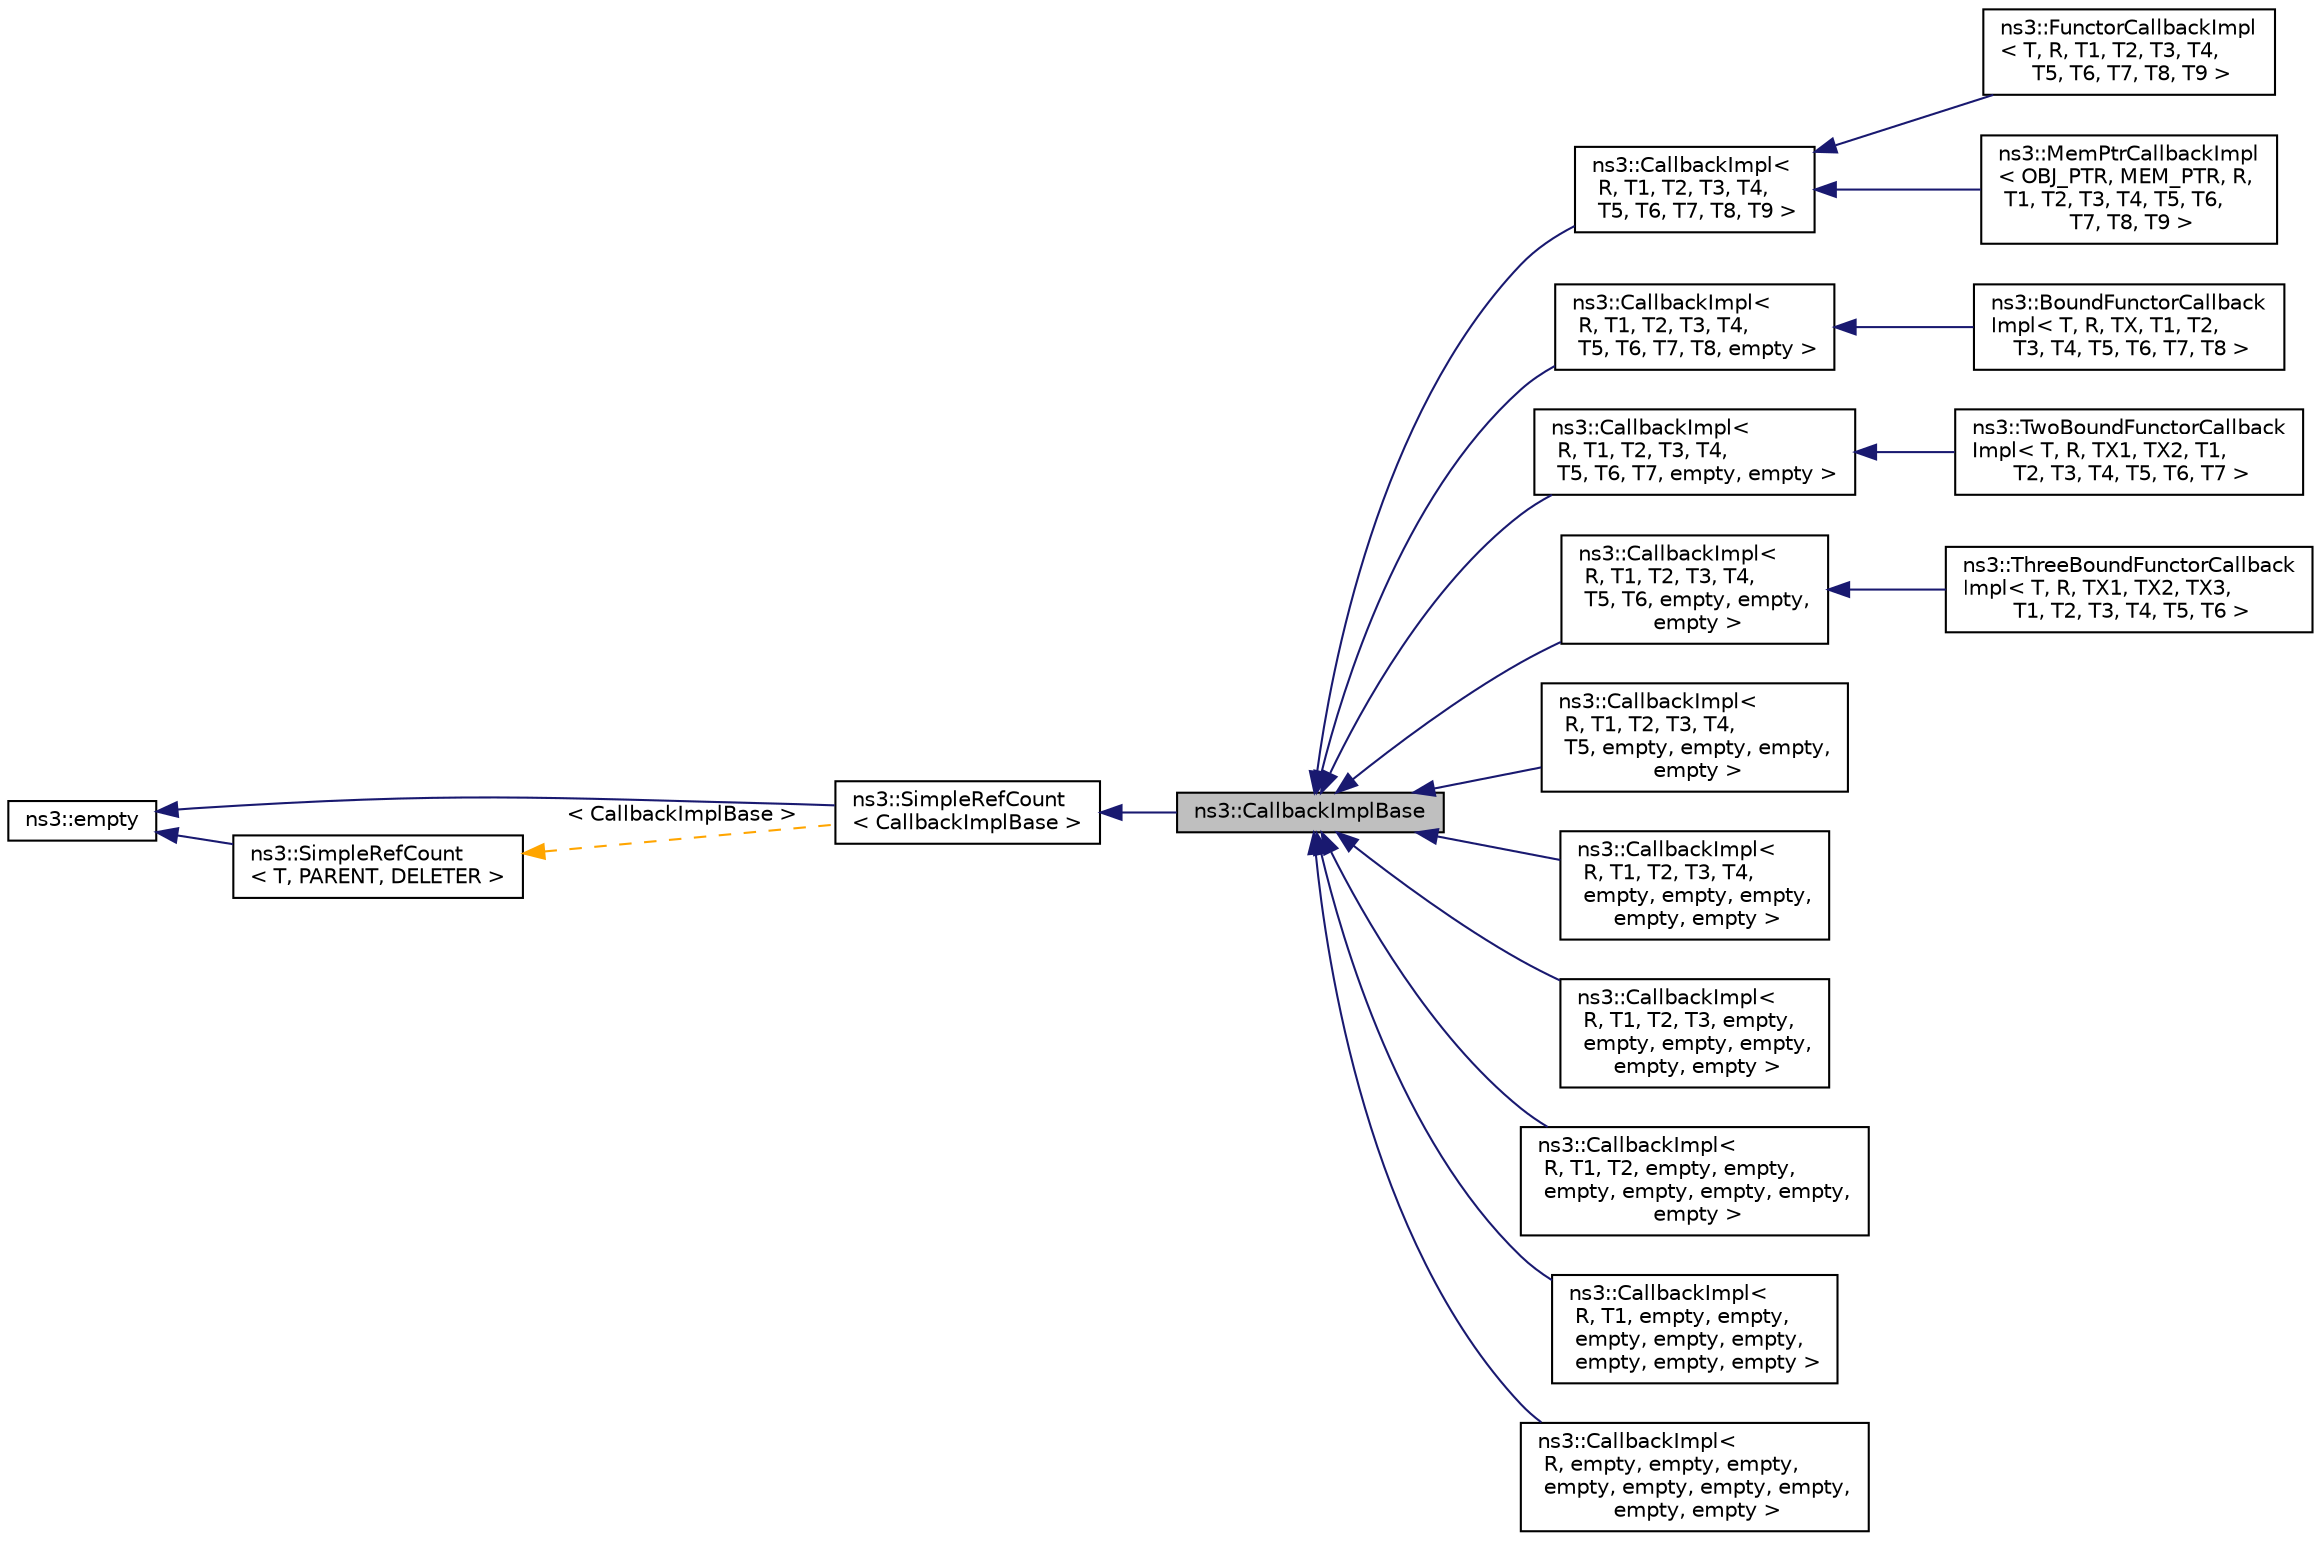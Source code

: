 digraph "ns3::CallbackImplBase"
{
 // LATEX_PDF_SIZE
  edge [fontname="Helvetica",fontsize="10",labelfontname="Helvetica",labelfontsize="10"];
  node [fontname="Helvetica",fontsize="10",shape=record];
  rankdir="LR";
  Node1 [label="ns3::CallbackImplBase",height=0.2,width=0.4,color="black", fillcolor="grey75", style="filled", fontcolor="black",tooltip="Abstract base class for CallbackImpl Provides reference counting and equality test."];
  Node2 -> Node1 [dir="back",color="midnightblue",fontsize="10",style="solid",fontname="Helvetica"];
  Node2 [label="ns3::SimpleRefCount\l\< CallbackImplBase \>",height=0.2,width=0.4,color="black", fillcolor="white", style="filled",URL="$classns3_1_1_simple_ref_count.html",tooltip=" "];
  Node3 -> Node2 [dir="back",color="midnightblue",fontsize="10",style="solid",fontname="Helvetica"];
  Node3 [label="ns3::empty",height=0.2,width=0.4,color="black", fillcolor="white", style="filled",URL="$classns3_1_1empty.html",tooltip="make Callback use a separate empty type"];
  Node4 -> Node2 [dir="back",color="orange",fontsize="10",style="dashed",label=" \< CallbackImplBase \>" ,fontname="Helvetica"];
  Node4 [label="ns3::SimpleRefCount\l\< T, PARENT, DELETER \>",height=0.2,width=0.4,color="black", fillcolor="white", style="filled",URL="$classns3_1_1_simple_ref_count.html",tooltip="A template-based reference counting class."];
  Node3 -> Node4 [dir="back",color="midnightblue",fontsize="10",style="solid",fontname="Helvetica"];
  Node1 -> Node5 [dir="back",color="midnightblue",fontsize="10",style="solid",fontname="Helvetica"];
  Node5 [label="ns3::CallbackImpl\<\l R, T1, T2, T3, T4,\l T5, T6, T7, T8, T9 \>",height=0.2,width=0.4,color="black", fillcolor="white", style="filled",URL="$classns3_1_1_callback_impl.html",tooltip="The unqualified CallbackImpl class."];
  Node5 -> Node6 [dir="back",color="midnightblue",fontsize="10",style="solid",fontname="Helvetica"];
  Node6 [label="ns3::FunctorCallbackImpl\l\< T, R, T1, T2, T3, T4,\l T5, T6, T7, T8, T9 \>",height=0.2,width=0.4,color="black", fillcolor="white", style="filled",URL="$classns3_1_1_functor_callback_impl.html",tooltip="CallbackImpl with functors."];
  Node5 -> Node7 [dir="back",color="midnightblue",fontsize="10",style="solid",fontname="Helvetica"];
  Node7 [label="ns3::MemPtrCallbackImpl\l\< OBJ_PTR, MEM_PTR, R,\l T1, T2, T3, T4, T5, T6,\l T7, T8, T9 \>",height=0.2,width=0.4,color="black", fillcolor="white", style="filled",URL="$classns3_1_1_mem_ptr_callback_impl.html",tooltip="CallbackImpl for pointer to member functions."];
  Node1 -> Node8 [dir="back",color="midnightblue",fontsize="10",style="solid",fontname="Helvetica"];
  Node8 [label="ns3::CallbackImpl\<\l R, T1, T2, T3, T4,\l T5, T6, T7, T8, empty \>",height=0.2,width=0.4,color="black", fillcolor="white", style="filled",URL="$classns3_1_1_callback_impl_3_01_r_00_01_t1_00_01_t2_00_01_t3_00_01_t4_00_01_t5_00_01_t6_00_01_t7_00_01_t8_00_01empty_01_4.html",tooltip="CallbackImpl class with eight arguments."];
  Node8 -> Node9 [dir="back",color="midnightblue",fontsize="10",style="solid",fontname="Helvetica"];
  Node9 [label="ns3::BoundFunctorCallback\lImpl\< T, R, TX, T1, T2,\l T3, T4, T5, T6, T7, T8 \>",height=0.2,width=0.4,color="black", fillcolor="white", style="filled",URL="$classns3_1_1_bound_functor_callback_impl.html",tooltip="CallbackImpl for functors with first argument bound at construction."];
  Node1 -> Node10 [dir="back",color="midnightblue",fontsize="10",style="solid",fontname="Helvetica"];
  Node10 [label="ns3::CallbackImpl\<\l R, T1, T2, T3, T4,\l T5, T6, T7, empty, empty \>",height=0.2,width=0.4,color="black", fillcolor="white", style="filled",URL="$classns3_1_1_callback_impl_3_01_r_00_01_t1_00_01_t2_00_01_t3_00_01_t4_00_01_t5_00_01_t6_00_01_t7_00_01empty_00_01empty_01_4.html",tooltip="CallbackImpl class with seven arguments."];
  Node10 -> Node11 [dir="back",color="midnightblue",fontsize="10",style="solid",fontname="Helvetica"];
  Node11 [label="ns3::TwoBoundFunctorCallback\lImpl\< T, R, TX1, TX2, T1,\l T2, T3, T4, T5, T6, T7 \>",height=0.2,width=0.4,color="black", fillcolor="white", style="filled",URL="$classns3_1_1_two_bound_functor_callback_impl.html",tooltip="CallbackImpl for functors with first two arguments bound at construction."];
  Node1 -> Node12 [dir="back",color="midnightblue",fontsize="10",style="solid",fontname="Helvetica"];
  Node12 [label="ns3::CallbackImpl\<\l R, T1, T2, T3, T4,\l T5, T6, empty, empty,\l empty \>",height=0.2,width=0.4,color="black", fillcolor="white", style="filled",URL="$classns3_1_1_callback_impl_3_01_r_00_01_t1_00_01_t2_00_01_t3_00_01_t4_00_01_t5_00_01_t6_00_01empty_00_01empty_00_01empty_01_4.html",tooltip="CallbackImpl class with six arguments."];
  Node12 -> Node13 [dir="back",color="midnightblue",fontsize="10",style="solid",fontname="Helvetica"];
  Node13 [label="ns3::ThreeBoundFunctorCallback\lImpl\< T, R, TX1, TX2, TX3,\l T1, T2, T3, T4, T5, T6 \>",height=0.2,width=0.4,color="black", fillcolor="white", style="filled",URL="$classns3_1_1_three_bound_functor_callback_impl.html",tooltip="CallbackImpl for functors with first three arguments bound at construction."];
  Node1 -> Node14 [dir="back",color="midnightblue",fontsize="10",style="solid",fontname="Helvetica"];
  Node14 [label="ns3::CallbackImpl\<\l R, T1, T2, T3, T4,\l T5, empty, empty, empty,\l empty \>",height=0.2,width=0.4,color="black", fillcolor="white", style="filled",URL="$classns3_1_1_callback_impl_3_01_r_00_01_t1_00_01_t2_00_01_t3_00_01_t4_00_01_t5_00_01empty_00_01empty_00_01empty_00_01empty_01_4.html",tooltip="CallbackImpl class with five arguments."];
  Node1 -> Node15 [dir="back",color="midnightblue",fontsize="10",style="solid",fontname="Helvetica"];
  Node15 [label="ns3::CallbackImpl\<\l R, T1, T2, T3, T4,\l empty, empty, empty,\l empty, empty \>",height=0.2,width=0.4,color="black", fillcolor="white", style="filled",URL="$classns3_1_1_callback_impl_3_01_r_00_01_t1_00_01_t2_00_01_t3_00_01_t4_00_01empty_00_01empty_00_03c30a8ee012171dc41d2259423d36332.html",tooltip="CallbackImpl class with four arguments."];
  Node1 -> Node16 [dir="back",color="midnightblue",fontsize="10",style="solid",fontname="Helvetica"];
  Node16 [label="ns3::CallbackImpl\<\l R, T1, T2, T3, empty,\l empty, empty, empty,\l empty, empty \>",height=0.2,width=0.4,color="black", fillcolor="white", style="filled",URL="$classns3_1_1_callback_impl_3_01_r_00_01_t1_00_01_t2_00_01_t3_00_01empty_00_01empty_00_01empty_0011bea1c23ac765b739609f5002cd74ad.html",tooltip="CallbackImpl class with three arguments."];
  Node1 -> Node17 [dir="back",color="midnightblue",fontsize="10",style="solid",fontname="Helvetica"];
  Node17 [label="ns3::CallbackImpl\<\l R, T1, T2, empty, empty,\l empty, empty, empty, empty,\l empty \>",height=0.2,width=0.4,color="black", fillcolor="white", style="filled",URL="$classns3_1_1_callback_impl_3_01_r_00_01_t1_00_01_t2_00_01empty_00_01empty_00_01empty_00_01empty_9eabeb7203ccb75dd139998dd51570cf.html",tooltip="CallbackImpl class with two arguments."];
  Node1 -> Node18 [dir="back",color="midnightblue",fontsize="10",style="solid",fontname="Helvetica"];
  Node18 [label="ns3::CallbackImpl\<\l R, T1, empty, empty,\l empty, empty, empty,\l empty, empty, empty \>",height=0.2,width=0.4,color="black", fillcolor="white", style="filled",URL="$classns3_1_1_callback_impl_3_01_r_00_01_t1_00_01empty_00_01empty_00_01empty_00_01empty_00_01empt255038a05702adf5ddc93a472d342950.html",tooltip="CallbackImpl class with one argument."];
  Node1 -> Node19 [dir="back",color="midnightblue",fontsize="10",style="solid",fontname="Helvetica"];
  Node19 [label="ns3::CallbackImpl\<\l R, empty, empty, empty,\l empty, empty, empty, empty,\l empty, empty \>",height=0.2,width=0.4,color="black", fillcolor="white", style="filled",URL="$classns3_1_1_callback_impl_3_01_r_00_01empty_00_01empty_00_01empty_00_01empty_00_01empty_00_01em78b93e3faf72d83b1027032a45ffb8a1.html",tooltip="CallbackImpl classes with varying numbers of argument types."];
}
